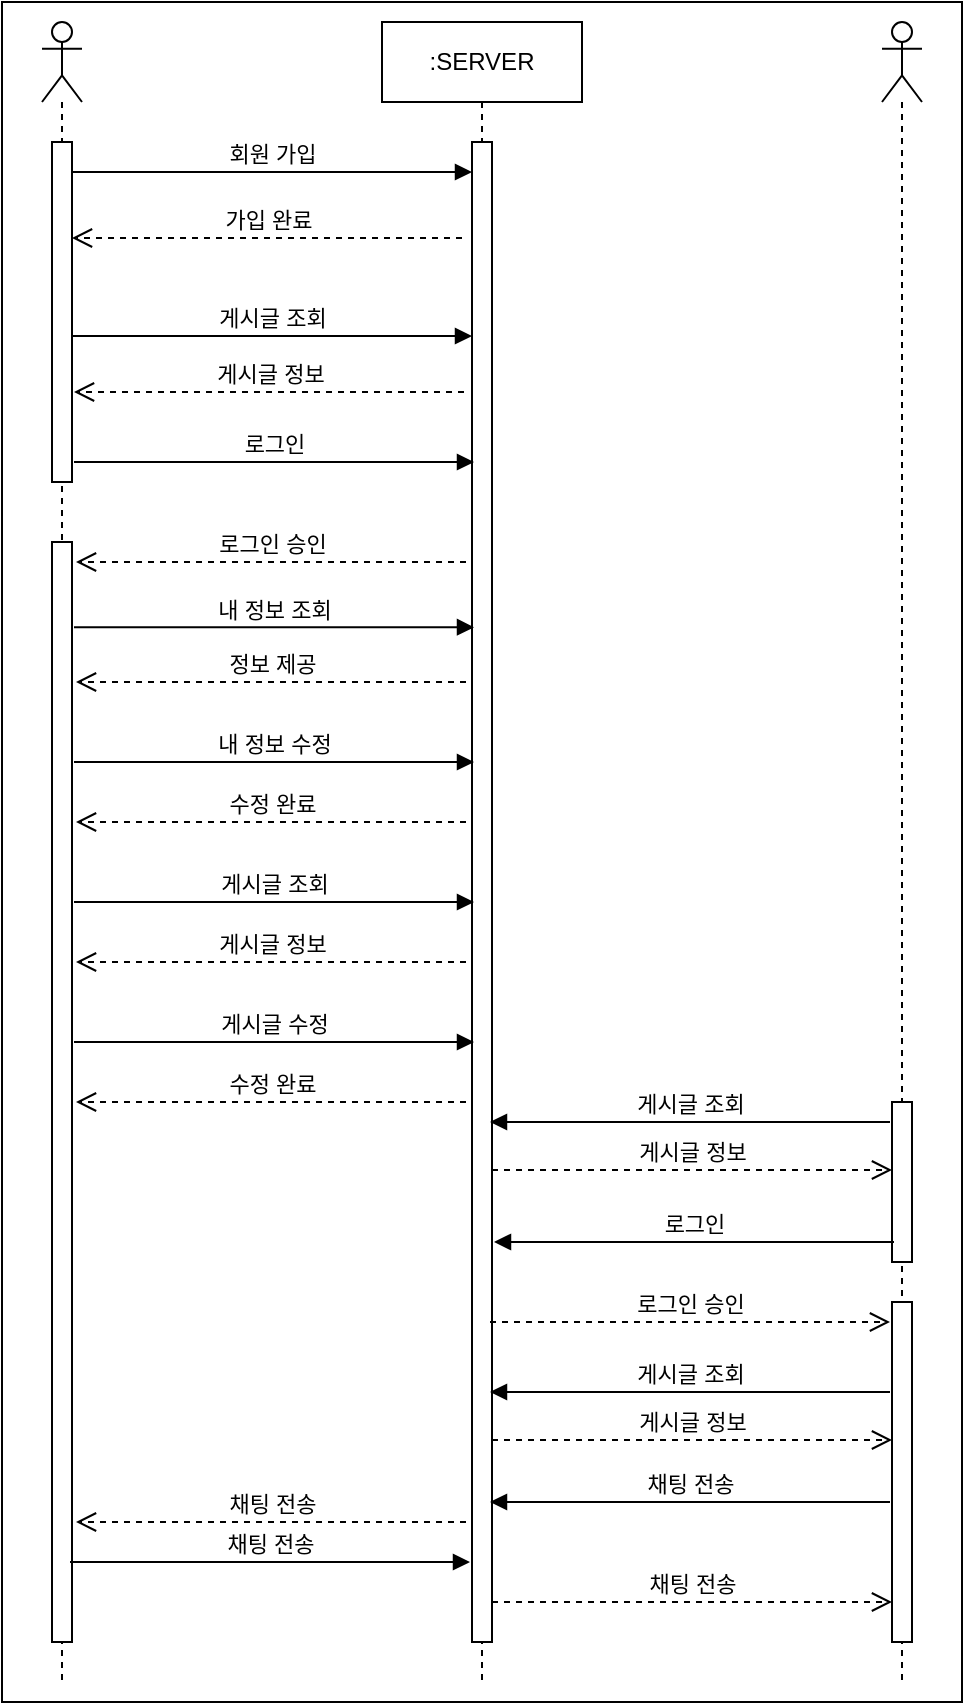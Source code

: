 <mxfile version="24.8.6">
  <diagram name="페이지-1" id="yjwQddKY6aRWQIo-cDxQ">
    <mxGraphModel dx="2087" dy="1084" grid="1" gridSize="10" guides="1" tooltips="1" connect="1" arrows="1" fold="1" page="1" pageScale="1" pageWidth="827" pageHeight="1169" math="0" shadow="0">
      <root>
        <mxCell id="0" />
        <mxCell id="1" parent="0" />
        <mxCell id="-sW5NTgYMPmGJiYGm2bk-2" value="" style="rounded=0;whiteSpace=wrap;html=1;" vertex="1" parent="1">
          <mxGeometry x="10" y="50" width="480" height="850" as="geometry" />
        </mxCell>
        <mxCell id="-sW5NTgYMPmGJiYGm2bk-11" value=":SERVER" style="shape=umlLifeline;perimeter=lifelinePerimeter;whiteSpace=wrap;html=1;container=1;dropTarget=0;collapsible=0;recursiveResize=0;outlineConnect=0;portConstraint=eastwest;newEdgeStyle={&quot;curved&quot;:0,&quot;rounded&quot;:0};" vertex="1" parent="1">
          <mxGeometry x="200" y="60" width="100" height="830" as="geometry" />
        </mxCell>
        <mxCell id="-sW5NTgYMPmGJiYGm2bk-26" value="" style="html=1;points=[[0,0,0,0,5],[0,1,0,0,-5],[1,0,0,0,5],[1,1,0,0,-5]];perimeter=orthogonalPerimeter;outlineConnect=0;targetShapes=umlLifeline;portConstraint=eastwest;newEdgeStyle={&quot;curved&quot;:0,&quot;rounded&quot;:0};" vertex="1" parent="-sW5NTgYMPmGJiYGm2bk-11">
          <mxGeometry x="45" y="60" width="10" height="750" as="geometry" />
        </mxCell>
        <mxCell id="-sW5NTgYMPmGJiYGm2bk-15" value="" style="shape=umlLifeline;perimeter=lifelinePerimeter;whiteSpace=wrap;html=1;container=1;dropTarget=0;collapsible=0;recursiveResize=0;outlineConnect=0;portConstraint=eastwest;newEdgeStyle={&quot;curved&quot;:0,&quot;rounded&quot;:0};participant=umlActor;" vertex="1" parent="1">
          <mxGeometry x="30" y="60" width="20" height="830" as="geometry" />
        </mxCell>
        <mxCell id="-sW5NTgYMPmGJiYGm2bk-25" value="" style="html=1;points=[[0,0,0,0,5],[0,1,0,0,-5],[1,0,0,0,5],[1,1,0,0,-5]];perimeter=orthogonalPerimeter;outlineConnect=0;targetShapes=umlLifeline;portConstraint=eastwest;newEdgeStyle={&quot;curved&quot;:0,&quot;rounded&quot;:0};" vertex="1" parent="-sW5NTgYMPmGJiYGm2bk-15">
          <mxGeometry x="5" y="60" width="10" height="170" as="geometry" />
        </mxCell>
        <mxCell id="-sW5NTgYMPmGJiYGm2bk-27" value="" style="html=1;points=[[0,0,0,0,5],[0,1,0,0,-5],[1,0,0,0,5],[1,1,0,0,-5]];perimeter=orthogonalPerimeter;outlineConnect=0;targetShapes=umlLifeline;portConstraint=eastwest;newEdgeStyle={&quot;curved&quot;:0,&quot;rounded&quot;:0};" vertex="1" parent="-sW5NTgYMPmGJiYGm2bk-15">
          <mxGeometry x="5" y="260" width="10" height="550" as="geometry" />
        </mxCell>
        <mxCell id="-sW5NTgYMPmGJiYGm2bk-16" value="" style="shape=umlLifeline;perimeter=lifelinePerimeter;whiteSpace=wrap;html=1;container=1;dropTarget=0;collapsible=0;recursiveResize=0;outlineConnect=0;portConstraint=eastwest;newEdgeStyle={&quot;curved&quot;:0,&quot;rounded&quot;:0};participant=umlActor;" vertex="1" parent="1">
          <mxGeometry x="450" y="60" width="20" height="830" as="geometry" />
        </mxCell>
        <mxCell id="-sW5NTgYMPmGJiYGm2bk-39" value="" style="html=1;points=[[0,0,0,0,5],[0,1,0,0,-5],[1,0,0,0,5],[1,1,0,0,-5]];perimeter=orthogonalPerimeter;outlineConnect=0;targetShapes=umlLifeline;portConstraint=eastwest;newEdgeStyle={&quot;curved&quot;:0,&quot;rounded&quot;:0};" vertex="1" parent="-sW5NTgYMPmGJiYGm2bk-16">
          <mxGeometry x="5" y="640" width="10" height="170" as="geometry" />
        </mxCell>
        <mxCell id="-sW5NTgYMPmGJiYGm2bk-40" value="" style="html=1;points=[[0,0,0,0,5],[0,1,0,0,-5],[1,0,0,0,5],[1,1,0,0,-5]];perimeter=orthogonalPerimeter;outlineConnect=0;targetShapes=umlLifeline;portConstraint=eastwest;newEdgeStyle={&quot;curved&quot;:0,&quot;rounded&quot;:0};" vertex="1" parent="-sW5NTgYMPmGJiYGm2bk-16">
          <mxGeometry x="5" y="540" width="10" height="80" as="geometry" />
        </mxCell>
        <mxCell id="-sW5NTgYMPmGJiYGm2bk-18" value="회원 가입" style="html=1;verticalAlign=bottom;endArrow=block;curved=0;rounded=0;entryX=0;entryY=0;entryDx=0;entryDy=5;" edge="1" parent="1" source="-sW5NTgYMPmGJiYGm2bk-25">
          <mxGeometry relative="1" as="geometry">
            <mxPoint x="50" y="135" as="sourcePoint" />
            <mxPoint x="245" y="135" as="targetPoint" />
          </mxGeometry>
        </mxCell>
        <mxCell id="-sW5NTgYMPmGJiYGm2bk-19" value="가입 완료" style="html=1;verticalAlign=bottom;endArrow=open;dashed=1;endSize=8;curved=0;rounded=0;exitX=0;exitY=1;exitDx=0;exitDy=-5;" edge="1" parent="1">
          <mxGeometry relative="1" as="geometry">
            <mxPoint x="45" y="168" as="targetPoint" />
            <mxPoint x="240" y="168" as="sourcePoint" />
          </mxGeometry>
        </mxCell>
        <mxCell id="-sW5NTgYMPmGJiYGm2bk-23" value="게시글 조회" style="html=1;verticalAlign=bottom;endArrow=block;curved=0;rounded=0;entryX=0;entryY=0;entryDx=0;entryDy=5;" edge="1" parent="1">
          <mxGeometry relative="1" as="geometry">
            <mxPoint x="45" y="217" as="sourcePoint" />
            <mxPoint x="245" y="217" as="targetPoint" />
          </mxGeometry>
        </mxCell>
        <mxCell id="-sW5NTgYMPmGJiYGm2bk-24" value="게시글 정보" style="html=1;verticalAlign=bottom;endArrow=open;dashed=1;endSize=8;curved=0;rounded=0;exitX=0;exitY=1;exitDx=0;exitDy=-5;" edge="1" parent="1">
          <mxGeometry relative="1" as="geometry">
            <mxPoint x="46" y="245" as="targetPoint" />
            <mxPoint x="241" y="245" as="sourcePoint" />
          </mxGeometry>
        </mxCell>
        <mxCell id="-sW5NTgYMPmGJiYGm2bk-28" value="로그인" style="html=1;verticalAlign=bottom;endArrow=block;curved=0;rounded=0;entryX=0;entryY=0;entryDx=0;entryDy=5;" edge="1" parent="1">
          <mxGeometry relative="1" as="geometry">
            <mxPoint x="46" y="280" as="sourcePoint" />
            <mxPoint x="246" y="280" as="targetPoint" />
          </mxGeometry>
        </mxCell>
        <mxCell id="-sW5NTgYMPmGJiYGm2bk-29" value="내 정보 조회" style="html=1;verticalAlign=bottom;endArrow=block;curved=0;rounded=0;entryX=0;entryY=0;entryDx=0;entryDy=5;" edge="1" parent="1">
          <mxGeometry relative="1" as="geometry">
            <mxPoint x="46" y="362.62" as="sourcePoint" />
            <mxPoint x="246" y="362.62" as="targetPoint" />
          </mxGeometry>
        </mxCell>
        <mxCell id="-sW5NTgYMPmGJiYGm2bk-30" value="내 정보 수정" style="html=1;verticalAlign=bottom;endArrow=block;curved=0;rounded=0;entryX=0;entryY=0;entryDx=0;entryDy=5;" edge="1" parent="1">
          <mxGeometry relative="1" as="geometry">
            <mxPoint x="46" y="430" as="sourcePoint" />
            <mxPoint x="246" y="430" as="targetPoint" />
          </mxGeometry>
        </mxCell>
        <mxCell id="-sW5NTgYMPmGJiYGm2bk-31" value="게시글 조회" style="html=1;verticalAlign=bottom;endArrow=block;curved=0;rounded=0;entryX=0;entryY=0;entryDx=0;entryDy=5;" edge="1" parent="1">
          <mxGeometry relative="1" as="geometry">
            <mxPoint x="46" y="500" as="sourcePoint" />
            <mxPoint x="246" y="500" as="targetPoint" />
          </mxGeometry>
        </mxCell>
        <mxCell id="-sW5NTgYMPmGJiYGm2bk-32" value="게시글 수정" style="html=1;verticalAlign=bottom;endArrow=block;curved=0;rounded=0;entryX=0;entryY=0;entryDx=0;entryDy=5;" edge="1" parent="1">
          <mxGeometry relative="1" as="geometry">
            <mxPoint x="46" y="570" as="sourcePoint" />
            <mxPoint x="246" y="570" as="targetPoint" />
          </mxGeometry>
        </mxCell>
        <mxCell id="-sW5NTgYMPmGJiYGm2bk-34" value="로그인 승인" style="html=1;verticalAlign=bottom;endArrow=open;dashed=1;endSize=8;curved=0;rounded=0;exitX=0;exitY=1;exitDx=0;exitDy=-5;" edge="1" parent="1">
          <mxGeometry relative="1" as="geometry">
            <mxPoint x="47" y="330" as="targetPoint" />
            <mxPoint x="242" y="330" as="sourcePoint" />
          </mxGeometry>
        </mxCell>
        <mxCell id="-sW5NTgYMPmGJiYGm2bk-35" value="정보 제공" style="html=1;verticalAlign=bottom;endArrow=open;dashed=1;endSize=8;curved=0;rounded=0;exitX=0;exitY=1;exitDx=0;exitDy=-5;" edge="1" parent="1">
          <mxGeometry relative="1" as="geometry">
            <mxPoint x="47" y="390" as="targetPoint" />
            <mxPoint x="242" y="390" as="sourcePoint" />
          </mxGeometry>
        </mxCell>
        <mxCell id="-sW5NTgYMPmGJiYGm2bk-36" value="수정 완료" style="html=1;verticalAlign=bottom;endArrow=open;dashed=1;endSize=8;curved=0;rounded=0;exitX=0;exitY=1;exitDx=0;exitDy=-5;" edge="1" parent="1">
          <mxGeometry relative="1" as="geometry">
            <mxPoint x="47" y="460" as="targetPoint" />
            <mxPoint x="242" y="460" as="sourcePoint" />
          </mxGeometry>
        </mxCell>
        <mxCell id="-sW5NTgYMPmGJiYGm2bk-37" value="게시글 정보" style="html=1;verticalAlign=bottom;endArrow=open;dashed=1;endSize=8;curved=0;rounded=0;exitX=0;exitY=1;exitDx=0;exitDy=-5;" edge="1" parent="1">
          <mxGeometry relative="1" as="geometry">
            <mxPoint x="47" y="530" as="targetPoint" />
            <mxPoint x="242" y="530" as="sourcePoint" />
          </mxGeometry>
        </mxCell>
        <mxCell id="-sW5NTgYMPmGJiYGm2bk-38" value="수정 완료" style="html=1;verticalAlign=bottom;endArrow=open;dashed=1;endSize=8;curved=0;rounded=0;exitX=0;exitY=1;exitDx=0;exitDy=-5;" edge="1" parent="1">
          <mxGeometry relative="1" as="geometry">
            <mxPoint x="47" y="600" as="targetPoint" />
            <mxPoint x="242" y="600" as="sourcePoint" />
          </mxGeometry>
        </mxCell>
        <mxCell id="-sW5NTgYMPmGJiYGm2bk-41" value="게시글 조회" style="html=1;verticalAlign=bottom;endArrow=block;curved=0;rounded=0;" edge="1" parent="1">
          <mxGeometry relative="1" as="geometry">
            <mxPoint x="454.0" y="610" as="sourcePoint" />
            <mxPoint x="254" y="610" as="targetPoint" />
          </mxGeometry>
        </mxCell>
        <mxCell id="-sW5NTgYMPmGJiYGm2bk-42" value="게시글 정보" style="html=1;verticalAlign=bottom;endArrow=open;dashed=1;endSize=8;curved=0;rounded=0;" edge="1" parent="1">
          <mxGeometry relative="1" as="geometry">
            <mxPoint x="455.0" y="634" as="targetPoint" />
            <mxPoint x="255" y="634" as="sourcePoint" />
          </mxGeometry>
        </mxCell>
        <mxCell id="-sW5NTgYMPmGJiYGm2bk-43" value="로그인" style="html=1;verticalAlign=bottom;endArrow=block;curved=0;rounded=0;" edge="1" parent="1">
          <mxGeometry relative="1" as="geometry">
            <mxPoint x="456.0" y="670" as="sourcePoint" />
            <mxPoint x="256" y="670" as="targetPoint" />
          </mxGeometry>
        </mxCell>
        <mxCell id="-sW5NTgYMPmGJiYGm2bk-44" value="로그인 승인" style="html=1;verticalAlign=bottom;endArrow=open;dashed=1;endSize=8;curved=0;rounded=0;" edge="1" parent="1">
          <mxGeometry relative="1" as="geometry">
            <mxPoint x="454.0" y="710" as="targetPoint" />
            <mxPoint x="254" y="710" as="sourcePoint" />
          </mxGeometry>
        </mxCell>
        <mxCell id="-sW5NTgYMPmGJiYGm2bk-45" value="게시글 조회" style="html=1;verticalAlign=bottom;endArrow=block;curved=0;rounded=0;" edge="1" parent="1">
          <mxGeometry relative="1" as="geometry">
            <mxPoint x="454.0" y="745" as="sourcePoint" />
            <mxPoint x="254" y="745" as="targetPoint" />
          </mxGeometry>
        </mxCell>
        <mxCell id="-sW5NTgYMPmGJiYGm2bk-46" value="게시글 정보" style="html=1;verticalAlign=bottom;endArrow=open;dashed=1;endSize=8;curved=0;rounded=0;" edge="1" parent="1">
          <mxGeometry relative="1" as="geometry">
            <mxPoint x="455.0" y="769" as="targetPoint" />
            <mxPoint x="255" y="769" as="sourcePoint" />
          </mxGeometry>
        </mxCell>
        <mxCell id="-sW5NTgYMPmGJiYGm2bk-47" value="채팅 전송" style="html=1;verticalAlign=bottom;endArrow=block;curved=0;rounded=0;" edge="1" parent="1">
          <mxGeometry relative="1" as="geometry">
            <mxPoint x="454.0" y="800" as="sourcePoint" />
            <mxPoint x="254" y="800" as="targetPoint" />
          </mxGeometry>
        </mxCell>
        <mxCell id="-sW5NTgYMPmGJiYGm2bk-48" value="채팅 전송" style="html=1;verticalAlign=bottom;endArrow=open;dashed=1;endSize=8;curved=0;rounded=0;exitX=0;exitY=1;exitDx=0;exitDy=-5;" edge="1" parent="1">
          <mxGeometry relative="1" as="geometry">
            <mxPoint x="47" y="810" as="targetPoint" />
            <mxPoint x="242" y="810" as="sourcePoint" />
          </mxGeometry>
        </mxCell>
        <mxCell id="-sW5NTgYMPmGJiYGm2bk-49" value="채팅 전송" style="html=1;verticalAlign=bottom;endArrow=block;curved=0;rounded=0;entryX=0;entryY=0;entryDx=0;entryDy=5;" edge="1" parent="1">
          <mxGeometry relative="1" as="geometry">
            <mxPoint x="44" y="830" as="sourcePoint" />
            <mxPoint x="244" y="830" as="targetPoint" />
          </mxGeometry>
        </mxCell>
        <mxCell id="-sW5NTgYMPmGJiYGm2bk-50" value="채팅 전송" style="html=1;verticalAlign=bottom;endArrow=open;dashed=1;endSize=8;curved=0;rounded=0;" edge="1" parent="1">
          <mxGeometry relative="1" as="geometry">
            <mxPoint x="455.0" y="850" as="targetPoint" />
            <mxPoint x="255" y="850" as="sourcePoint" />
          </mxGeometry>
        </mxCell>
      </root>
    </mxGraphModel>
  </diagram>
</mxfile>
